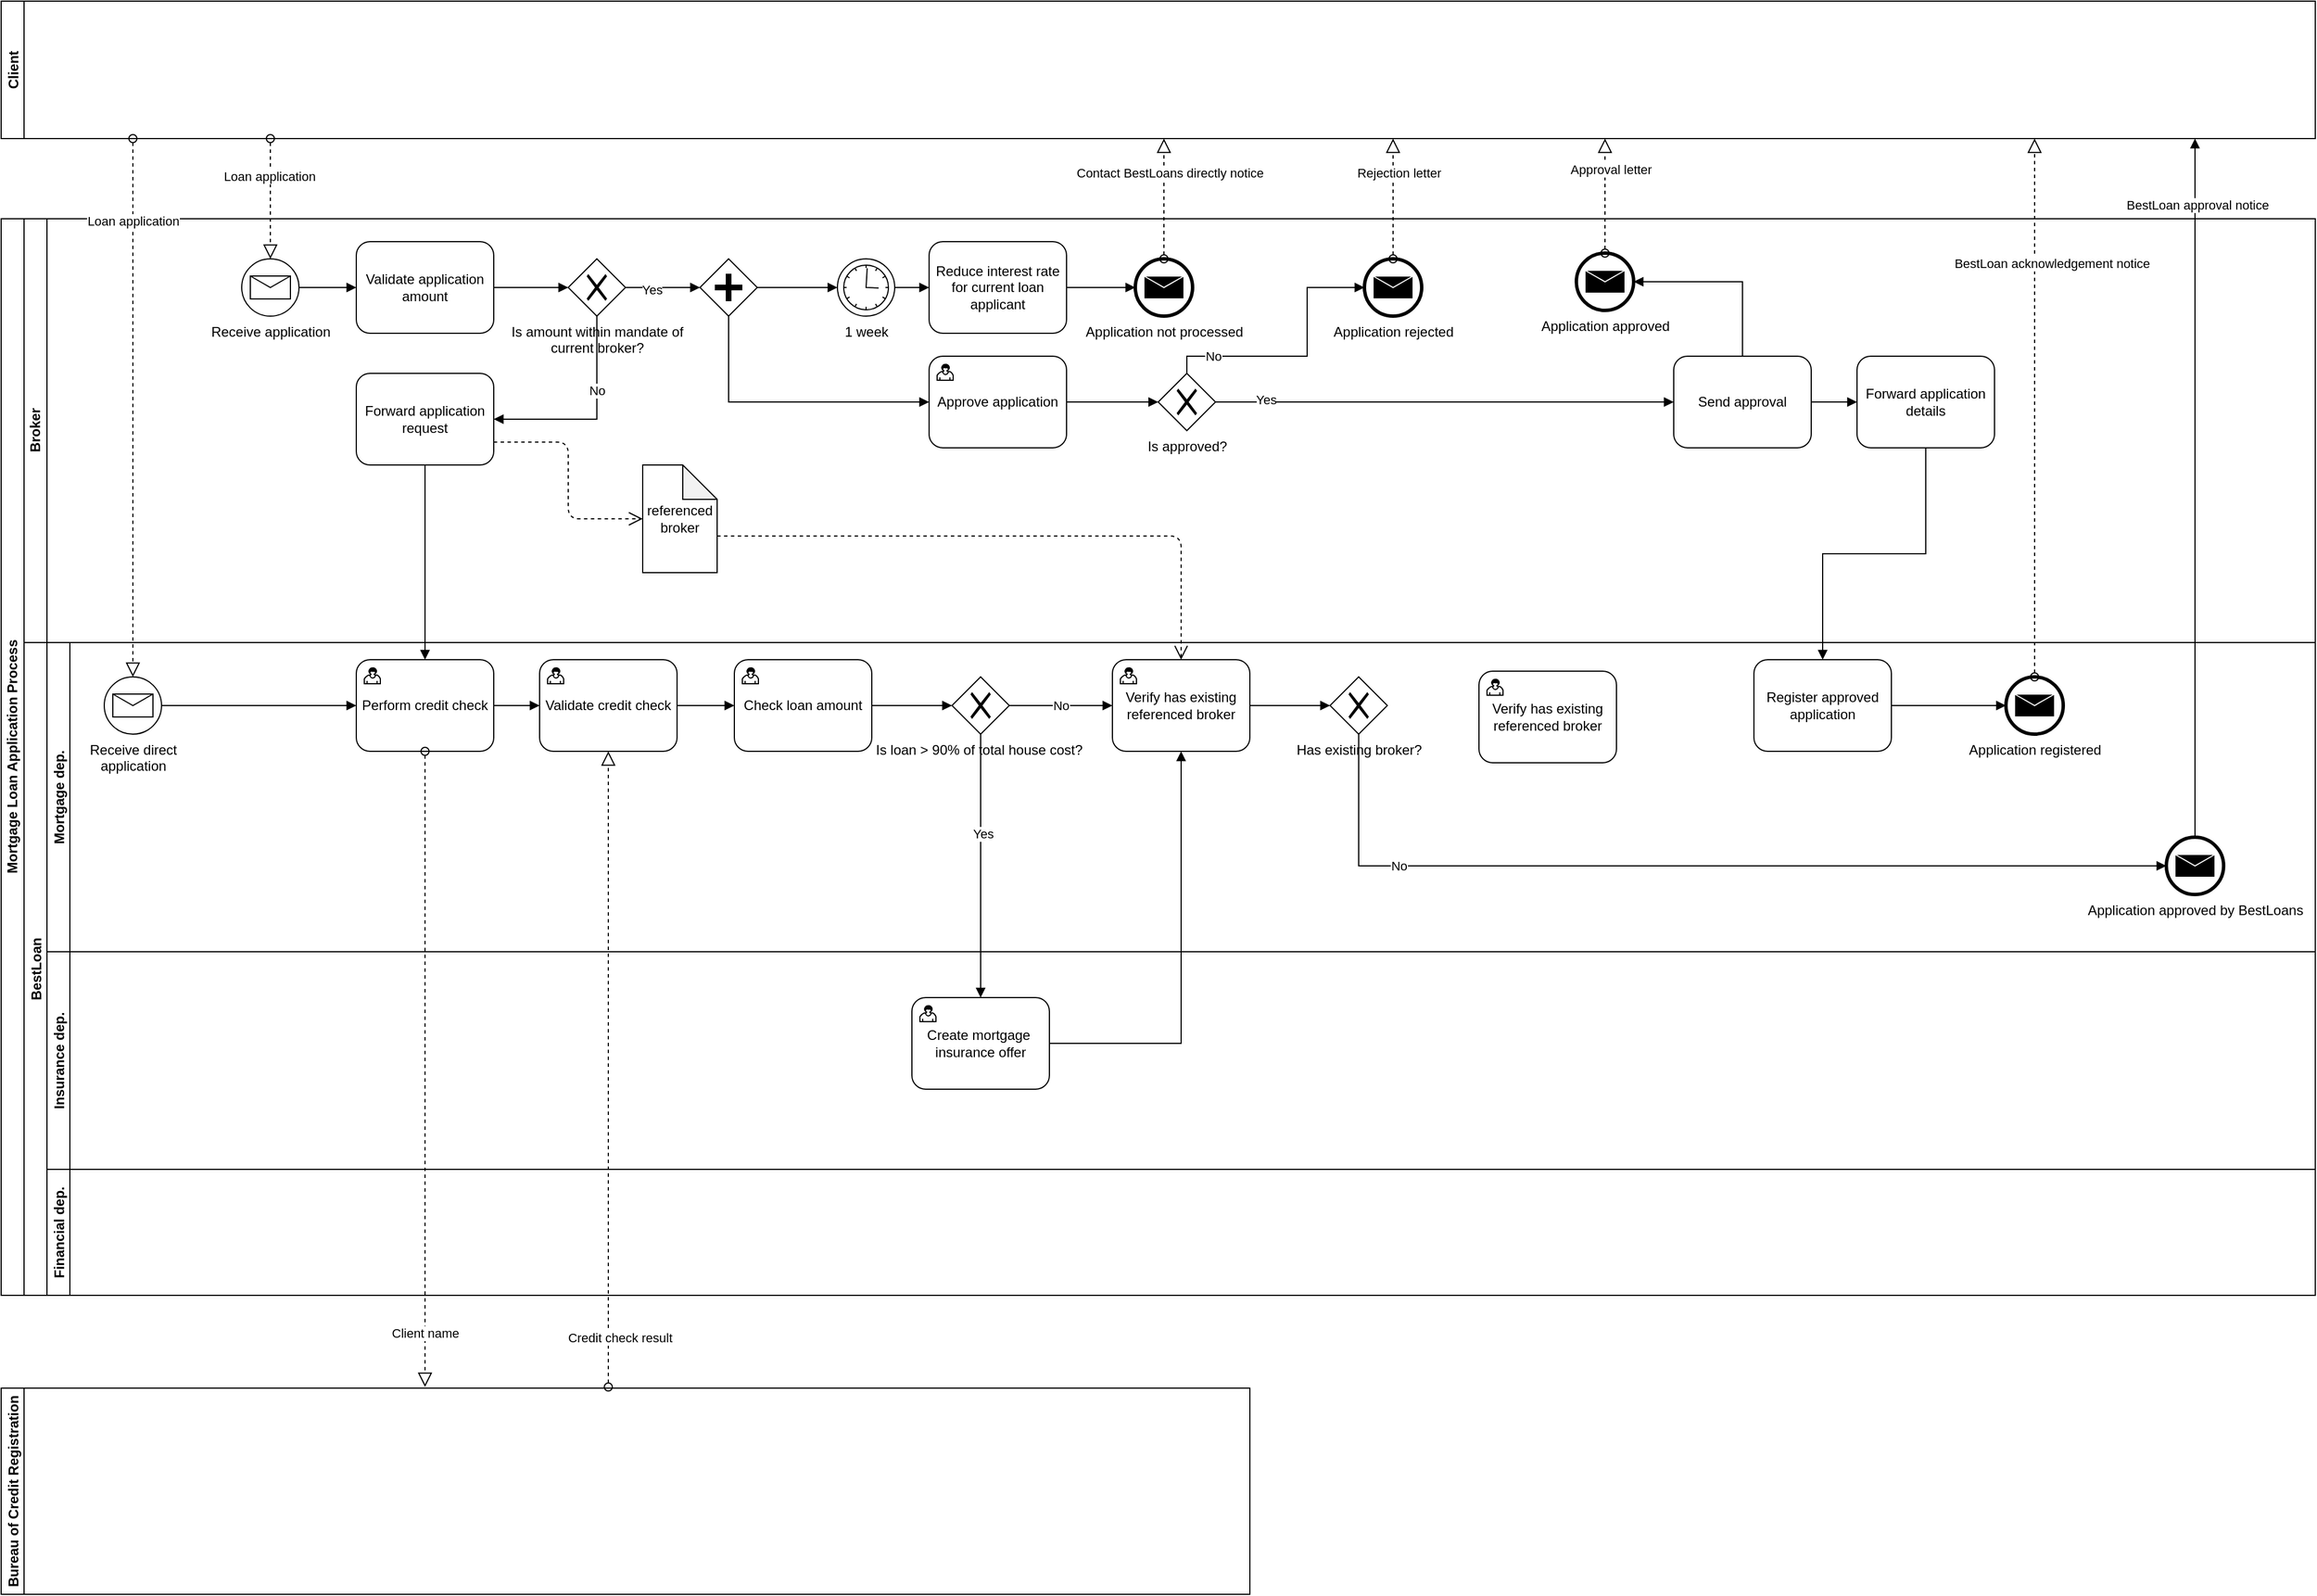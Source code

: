 <mxfile version="13.7.3" type="github">
  <diagram name="Page-1" id="2a216829-ef6e-dabb-86c1-c78162f3ba2b">
    <mxGraphModel dx="1527" dy="916" grid="1" gridSize="10" guides="1" tooltips="1" connect="1" arrows="1" fold="1" page="1" pageScale="1" pageWidth="1169" pageHeight="827" background="#ffffff" math="0" shadow="0">
      <root>
        <mxCell id="0" />
        <mxCell id="1" parent="0" />
        <mxCell id="wCzeHHn4DnTlApi-bYVN-5" value="Bureau of Credit Registration" style="swimlane;startSize=20;horizontal=0;" vertex="1" parent="1">
          <mxGeometry x="220" y="1241" width="1090" height="180" as="geometry" />
        </mxCell>
        <mxCell id="wCzeHHn4DnTlApi-bYVN-6" value="Client" style="swimlane;startSize=20;horizontal=0;" vertex="1" parent="1">
          <mxGeometry x="220" y="30" width="2020" height="120" as="geometry" />
        </mxCell>
        <mxCell id="wCzeHHn4DnTlApi-bYVN-1" value="Mortgage Loan Application Process" style="swimlane;html=1;childLayout=stackLayout;resizeParent=1;resizeParentMax=0;horizontal=0;startSize=20;horizontalStack=0;" vertex="1" parent="1">
          <mxGeometry x="220" y="220" width="2020" height="940" as="geometry" />
        </mxCell>
        <mxCell id="wCzeHHn4DnTlApi-bYVN-3" value="Broker" style="swimlane;html=1;startSize=20;horizontal=0;" vertex="1" parent="wCzeHHn4DnTlApi-bYVN-1">
          <mxGeometry x="20" width="2000" height="370" as="geometry" />
        </mxCell>
        <mxCell id="wCzeHHn4DnTlApi-bYVN-21" style="edgeStyle=orthogonalEdgeStyle;rounded=0;orthogonalLoop=1;jettySize=auto;html=1;entryX=0;entryY=0.5;entryDx=0;entryDy=0;endArrow=block;endFill=1;" edge="1" parent="wCzeHHn4DnTlApi-bYVN-3" source="wCzeHHn4DnTlApi-bYVN-14" target="wCzeHHn4DnTlApi-bYVN-17">
          <mxGeometry relative="1" as="geometry" />
        </mxCell>
        <mxCell id="wCzeHHn4DnTlApi-bYVN-32" style="edgeStyle=orthogonalEdgeStyle;rounded=0;orthogonalLoop=1;jettySize=auto;html=1;entryX=0;entryY=0.5;entryDx=0;entryDy=0;endArrow=block;endFill=1;exitX=0.5;exitY=1;exitDx=0;exitDy=0;" edge="1" parent="wCzeHHn4DnTlApi-bYVN-3" source="wCzeHHn4DnTlApi-bYVN-31" target="wCzeHHn4DnTlApi-bYVN-25">
          <mxGeometry relative="1" as="geometry" />
        </mxCell>
        <mxCell id="wCzeHHn4DnTlApi-bYVN-42" style="edgeStyle=orthogonalEdgeStyle;rounded=0;orthogonalLoop=1;jettySize=auto;html=1;entryX=0;entryY=0.5;entryDx=0;entryDy=0;endArrow=block;endFill=1;" edge="1" parent="wCzeHHn4DnTlApi-bYVN-3" source="wCzeHHn4DnTlApi-bYVN-25" target="wCzeHHn4DnTlApi-bYVN-41">
          <mxGeometry relative="1" as="geometry" />
        </mxCell>
        <mxCell id="wCzeHHn4DnTlApi-bYVN-47" value="Application approved" style="shape=mxgraph.bpmn.shape;html=1;verticalLabelPosition=bottom;labelBackgroundColor=#ffffff;verticalAlign=top;align=center;perimeter=ellipsePerimeter;outlineConnect=0;outline=end;symbol=message;" vertex="1" parent="wCzeHHn4DnTlApi-bYVN-3">
          <mxGeometry x="1355" y="30" width="50" height="50" as="geometry" />
        </mxCell>
        <mxCell id="wCzeHHn4DnTlApi-bYVN-44" value="Application rejected" style="shape=mxgraph.bpmn.shape;html=1;verticalLabelPosition=bottom;labelBackgroundColor=#ffffff;verticalAlign=top;align=center;perimeter=ellipsePerimeter;outlineConnect=0;outline=end;symbol=message;" vertex="1" parent="wCzeHHn4DnTlApi-bYVN-3">
          <mxGeometry x="1170" y="35" width="50" height="50" as="geometry" />
        </mxCell>
        <mxCell id="wCzeHHn4DnTlApi-bYVN-35" value="Application not processed" style="shape=mxgraph.bpmn.shape;html=1;verticalLabelPosition=bottom;labelBackgroundColor=#ffffff;verticalAlign=top;align=center;perimeter=ellipsePerimeter;outlineConnect=0;outline=end;symbol=message;" vertex="1" parent="wCzeHHn4DnTlApi-bYVN-3">
          <mxGeometry x="970" y="35" width="50" height="50" as="geometry" />
        </mxCell>
        <mxCell id="wCzeHHn4DnTlApi-bYVN-43" style="edgeStyle=orthogonalEdgeStyle;rounded=0;orthogonalLoop=1;jettySize=auto;html=1;entryX=0;entryY=0.5;entryDx=0;entryDy=0;endArrow=block;endFill=1;" edge="1" parent="wCzeHHn4DnTlApi-bYVN-3" source="wCzeHHn4DnTlApi-bYVN-31" target="wCzeHHn4DnTlApi-bYVN-28">
          <mxGeometry relative="1" as="geometry" />
        </mxCell>
        <mxCell id="wCzeHHn4DnTlApi-bYVN-17" value="Validate application&lt;br&gt;amount" style="html=1;whiteSpace=wrap;rounded=1;dropTarget=0;" vertex="1" parent="wCzeHHn4DnTlApi-bYVN-3">
          <mxGeometry x="290" y="20" width="120" height="80" as="geometry" />
        </mxCell>
        <mxCell id="wCzeHHn4DnTlApi-bYVN-14" value="Receive application" style="shape=mxgraph.bpmn.shape;html=1;verticalLabelPosition=bottom;labelBackgroundColor=#ffffff;verticalAlign=top;align=center;perimeter=ellipsePerimeter;outlineConnect=0;outline=standard;symbol=message;" vertex="1" parent="wCzeHHn4DnTlApi-bYVN-3">
          <mxGeometry x="190" y="35" width="50" height="50" as="geometry" />
        </mxCell>
        <mxCell id="wCzeHHn4DnTlApi-bYVN-23" style="edgeStyle=orthogonalEdgeStyle;rounded=0;orthogonalLoop=1;jettySize=auto;html=1;entryX=0;entryY=0.5;entryDx=0;entryDy=0;endArrow=block;endFill=1;" edge="1" parent="wCzeHHn4DnTlApi-bYVN-3" source="wCzeHHn4DnTlApi-bYVN-17" target="wCzeHHn4DnTlApi-bYVN-22">
          <mxGeometry relative="1" as="geometry" />
        </mxCell>
        <mxCell id="wCzeHHn4DnTlApi-bYVN-24" style="edgeStyle=orthogonalEdgeStyle;rounded=0;orthogonalLoop=1;jettySize=auto;html=1;endArrow=block;endFill=1;entryX=0;entryY=0.5;entryDx=0;entryDy=0;" edge="1" parent="wCzeHHn4DnTlApi-bYVN-3" source="wCzeHHn4DnTlApi-bYVN-22" target="wCzeHHn4DnTlApi-bYVN-31">
          <mxGeometry relative="1" as="geometry">
            <mxPoint x="740" y="60" as="targetPoint" />
          </mxGeometry>
        </mxCell>
        <mxCell id="wCzeHHn4DnTlApi-bYVN-30" value="Yes" style="edgeLabel;html=1;align=center;verticalAlign=middle;resizable=0;points=[];" vertex="1" connectable="0" parent="wCzeHHn4DnTlApi-bYVN-24">
          <mxGeometry x="-0.3" y="-2" relative="1" as="geometry">
            <mxPoint as="offset" />
          </mxGeometry>
        </mxCell>
        <mxCell id="wCzeHHn4DnTlApi-bYVN-22" value="Is amount within mandate of&lt;br&gt;current broker?" style="shape=mxgraph.bpmn.shape;html=1;verticalLabelPosition=bottom;labelBackgroundColor=#ffffff;verticalAlign=top;align=center;perimeter=rhombusPerimeter;background=gateway;outlineConnect=0;outline=none;symbol=exclusiveGw;" vertex="1" parent="wCzeHHn4DnTlApi-bYVN-3">
          <mxGeometry x="475" y="35" width="50" height="50" as="geometry" />
        </mxCell>
        <mxCell id="wCzeHHn4DnTlApi-bYVN-34" style="edgeStyle=orthogonalEdgeStyle;rounded=0;orthogonalLoop=1;jettySize=auto;html=1;entryX=0;entryY=0.5;entryDx=0;entryDy=0;endArrow=block;endFill=1;" edge="1" parent="wCzeHHn4DnTlApi-bYVN-3" source="wCzeHHn4DnTlApi-bYVN-28" target="wCzeHHn4DnTlApi-bYVN-33">
          <mxGeometry relative="1" as="geometry" />
        </mxCell>
        <mxCell id="wCzeHHn4DnTlApi-bYVN-36" style="edgeStyle=orthogonalEdgeStyle;rounded=0;orthogonalLoop=1;jettySize=auto;html=1;entryX=0;entryY=0.5;entryDx=0;entryDy=0;endArrow=block;endFill=1;" edge="1" parent="wCzeHHn4DnTlApi-bYVN-3" source="wCzeHHn4DnTlApi-bYVN-33" target="wCzeHHn4DnTlApi-bYVN-35">
          <mxGeometry relative="1" as="geometry" />
        </mxCell>
        <mxCell id="wCzeHHn4DnTlApi-bYVN-50" style="edgeStyle=orthogonalEdgeStyle;rounded=0;orthogonalLoop=1;jettySize=auto;html=1;entryX=0;entryY=0.5;entryDx=0;entryDy=0;endArrow=block;endFill=1;exitX=0.5;exitY=0;exitDx=0;exitDy=0;" edge="1" parent="wCzeHHn4DnTlApi-bYVN-3" source="wCzeHHn4DnTlApi-bYVN-41" target="wCzeHHn4DnTlApi-bYVN-44">
          <mxGeometry relative="1" as="geometry">
            <mxPoint x="1015" y="130" as="sourcePoint" />
            <Array as="points">
              <mxPoint x="1015" y="120" />
              <mxPoint x="1120" y="120" />
              <mxPoint x="1120" y="60" />
            </Array>
          </mxGeometry>
        </mxCell>
        <mxCell id="wCzeHHn4DnTlApi-bYVN-51" value="No" style="edgeLabel;html=1;align=center;verticalAlign=middle;resizable=0;points=[];" vertex="1" connectable="0" parent="wCzeHHn4DnTlApi-bYVN-50">
          <mxGeometry x="-0.671" relative="1" as="geometry">
            <mxPoint as="offset" />
          </mxGeometry>
        </mxCell>
        <mxCell id="wCzeHHn4DnTlApi-bYVN-33" value="Reduce interest rate&lt;br&gt;for current loan applicant" style="html=1;whiteSpace=wrap;rounded=1;dropTarget=0;" vertex="1" parent="wCzeHHn4DnTlApi-bYVN-3">
          <mxGeometry x="790" y="20" width="120" height="80" as="geometry" />
        </mxCell>
        <mxCell id="wCzeHHn4DnTlApi-bYVN-59" style="edgeStyle=orthogonalEdgeStyle;rounded=0;orthogonalLoop=1;jettySize=auto;html=1;entryX=1;entryY=0.5;entryDx=0;entryDy=0;endArrow=block;endFill=1;" edge="1" parent="wCzeHHn4DnTlApi-bYVN-3" source="wCzeHHn4DnTlApi-bYVN-57" target="wCzeHHn4DnTlApi-bYVN-47">
          <mxGeometry relative="1" as="geometry">
            <Array as="points">
              <mxPoint x="1500" y="55" />
            </Array>
          </mxGeometry>
        </mxCell>
        <mxCell id="wCzeHHn4DnTlApi-bYVN-52" style="edgeStyle=orthogonalEdgeStyle;rounded=0;orthogonalLoop=1;jettySize=auto;html=1;endArrow=block;endFill=1;entryX=0;entryY=0.5;entryDx=0;entryDy=0;" edge="1" parent="wCzeHHn4DnTlApi-bYVN-3" source="wCzeHHn4DnTlApi-bYVN-41" target="wCzeHHn4DnTlApi-bYVN-57">
          <mxGeometry relative="1" as="geometry">
            <mxPoint x="1310" y="160" as="targetPoint" />
          </mxGeometry>
        </mxCell>
        <mxCell id="wCzeHHn4DnTlApi-bYVN-58" value="Yes" style="edgeLabel;html=1;align=center;verticalAlign=middle;resizable=0;points=[];" vertex="1" connectable="0" parent="wCzeHHn4DnTlApi-bYVN-52">
          <mxGeometry x="-0.779" y="2" relative="1" as="geometry">
            <mxPoint as="offset" />
          </mxGeometry>
        </mxCell>
        <mxCell id="wCzeHHn4DnTlApi-bYVN-60" style="edgeStyle=orthogonalEdgeStyle;rounded=0;orthogonalLoop=1;jettySize=auto;html=1;endArrow=block;endFill=1;entryX=0;entryY=0.5;entryDx=0;entryDy=0;" edge="1" parent="wCzeHHn4DnTlApi-bYVN-3" source="wCzeHHn4DnTlApi-bYVN-57" target="wCzeHHn4DnTlApi-bYVN-61">
          <mxGeometry relative="1" as="geometry">
            <mxPoint x="1490" y="160" as="targetPoint" />
          </mxGeometry>
        </mxCell>
        <mxCell id="wCzeHHn4DnTlApi-bYVN-28" value="1 week" style="shape=mxgraph.bpmn.shape;html=1;verticalLabelPosition=bottom;labelBackgroundColor=#ffffff;verticalAlign=top;align=center;perimeter=ellipsePerimeter;outlineConnect=0;outline=standard;symbol=timer;" vertex="1" parent="wCzeHHn4DnTlApi-bYVN-3">
          <mxGeometry x="710" y="35" width="50" height="50" as="geometry" />
        </mxCell>
        <mxCell id="wCzeHHn4DnTlApi-bYVN-31" value="" style="shape=mxgraph.bpmn.shape;html=1;verticalLabelPosition=bottom;labelBackgroundColor=#ffffff;verticalAlign=top;align=center;perimeter=rhombusPerimeter;background=gateway;outlineConnect=0;outline=none;symbol=parallelGw;" vertex="1" parent="wCzeHHn4DnTlApi-bYVN-3">
          <mxGeometry x="590" y="35" width="50" height="50" as="geometry" />
        </mxCell>
        <mxCell id="wCzeHHn4DnTlApi-bYVN-41" value="Is approved?" style="shape=mxgraph.bpmn.shape;html=1;verticalLabelPosition=bottom;labelBackgroundColor=#ffffff;verticalAlign=top;align=center;perimeter=rhombusPerimeter;background=gateway;outlineConnect=0;outline=none;symbol=exclusiveGw;" vertex="1" parent="wCzeHHn4DnTlApi-bYVN-3">
          <mxGeometry x="990" y="135" width="50" height="50" as="geometry" />
        </mxCell>
        <mxCell id="wCzeHHn4DnTlApi-bYVN-74" style="edgeStyle=orthogonalEdgeStyle;rounded=0;orthogonalLoop=1;jettySize=auto;html=1;endArrow=block;endFill=1;entryX=1;entryY=0.5;entryDx=0;entryDy=0;" edge="1" parent="wCzeHHn4DnTlApi-bYVN-3" source="wCzeHHn4DnTlApi-bYVN-22" target="wCzeHHn4DnTlApi-bYVN-77">
          <mxGeometry relative="1" as="geometry">
            <mxPoint x="400" y="160" as="targetPoint" />
            <Array as="points">
              <mxPoint x="500" y="175" />
            </Array>
          </mxGeometry>
        </mxCell>
        <mxCell id="wCzeHHn4DnTlApi-bYVN-75" value="No" style="edgeLabel;html=1;align=center;verticalAlign=middle;resizable=0;points=[];" vertex="1" connectable="0" parent="wCzeHHn4DnTlApi-bYVN-74">
          <mxGeometry x="-0.675" y="3" relative="1" as="geometry">
            <mxPoint x="-3" y="35.83" as="offset" />
          </mxGeometry>
        </mxCell>
        <mxCell id="wCzeHHn4DnTlApi-bYVN-25" value="Approve application" style="html=1;whiteSpace=wrap;rounded=1;dropTarget=0;" vertex="1" parent="wCzeHHn4DnTlApi-bYVN-3">
          <mxGeometry x="790" y="120" width="120" height="80" as="geometry" />
        </mxCell>
        <mxCell id="wCzeHHn4DnTlApi-bYVN-26" value="" style="html=1;shape=mxgraph.bpmn.user_task;outlineConnect=0;" vertex="1" parent="wCzeHHn4DnTlApi-bYVN-25">
          <mxGeometry width="14" height="14" relative="1" as="geometry">
            <mxPoint x="7" y="7" as="offset" />
          </mxGeometry>
        </mxCell>
        <mxCell id="wCzeHHn4DnTlApi-bYVN-61" value="Forward application details" style="html=1;whiteSpace=wrap;rounded=1;dropTarget=0;" vertex="1" parent="wCzeHHn4DnTlApi-bYVN-3">
          <mxGeometry x="1600" y="120" width="120" height="80" as="geometry" />
        </mxCell>
        <mxCell id="wCzeHHn4DnTlApi-bYVN-77" value="Forward application&lt;br&gt;request" style="html=1;whiteSpace=wrap;rounded=1;dropTarget=0;" vertex="1" parent="wCzeHHn4DnTlApi-bYVN-3">
          <mxGeometry x="290" y="135" width="120" height="80" as="geometry" />
        </mxCell>
        <mxCell id="wCzeHHn4DnTlApi-bYVN-57" value="Send approval" style="html=1;whiteSpace=wrap;rounded=1;dropTarget=0;" vertex="1" parent="wCzeHHn4DnTlApi-bYVN-3">
          <mxGeometry x="1440" y="120" width="120" height="80" as="geometry" />
        </mxCell>
        <mxCell id="wCzeHHn4DnTlApi-bYVN-107" value="" style="startArrow=none;startFill=0;startSize=7;endArrow=open;endFill=0;endSize=10;dashed=1;html=1;exitX=1;exitY=0.75;exitDx=0;exitDy=0;edgeStyle=orthogonalEdgeStyle;entryX=0;entryY=0.5;entryDx=0;entryDy=0;entryPerimeter=0;" edge="1" parent="wCzeHHn4DnTlApi-bYVN-3" source="wCzeHHn4DnTlApi-bYVN-77" target="wCzeHHn4DnTlApi-bYVN-106">
          <mxGeometry width="100" relative="1" as="geometry">
            <mxPoint x="420" y="190" as="sourcePoint" />
            <mxPoint x="530" y="194" as="targetPoint" />
          </mxGeometry>
        </mxCell>
        <mxCell id="wCzeHHn4DnTlApi-bYVN-106" value="referenced&lt;br&gt;broker" style="shape=note;whiteSpace=wrap;html=1;backgroundOutline=1;darkOpacity=0.05;" vertex="1" parent="wCzeHHn4DnTlApi-bYVN-3">
          <mxGeometry x="540" y="215" width="65" height="94" as="geometry" />
        </mxCell>
        <mxCell id="wCzeHHn4DnTlApi-bYVN-9" value="BestLoan" style="swimlane;startSize=20;horizontal=0;" vertex="1" parent="wCzeHHn4DnTlApi-bYVN-1">
          <mxGeometry x="20" y="370" width="2000" height="570" as="geometry" />
        </mxCell>
        <mxCell id="wCzeHHn4DnTlApi-bYVN-10" value="Mortgage dep." style="swimlane;startSize=20;horizontal=0;" vertex="1" parent="wCzeHHn4DnTlApi-bYVN-9">
          <mxGeometry x="20" width="1980" height="270" as="geometry" />
        </mxCell>
        <mxCell id="wCzeHHn4DnTlApi-bYVN-76" style="edgeStyle=orthogonalEdgeStyle;rounded=0;orthogonalLoop=1;jettySize=auto;html=1;endArrow=block;endFill=1;" edge="1" parent="wCzeHHn4DnTlApi-bYVN-10" source="wCzeHHn4DnTlApi-bYVN-69" target="wCzeHHn4DnTlApi-bYVN-72">
          <mxGeometry relative="1" as="geometry" />
        </mxCell>
        <mxCell id="wCzeHHn4DnTlApi-bYVN-119" value="Verify has existing referenced broker" style="html=1;whiteSpace=wrap;rounded=1;dropTarget=0;" vertex="1" parent="wCzeHHn4DnTlApi-bYVN-10">
          <mxGeometry x="1250" y="25" width="120" height="80" as="geometry" />
        </mxCell>
        <mxCell id="wCzeHHn4DnTlApi-bYVN-120" value="" style="html=1;shape=mxgraph.bpmn.user_task;outlineConnect=0;" vertex="1" parent="wCzeHHn4DnTlApi-bYVN-119">
          <mxGeometry width="14" height="14" relative="1" as="geometry">
            <mxPoint x="7" y="7" as="offset" />
          </mxGeometry>
        </mxCell>
        <mxCell id="wCzeHHn4DnTlApi-bYVN-62" value="Register approved application" style="html=1;whiteSpace=wrap;rounded=1;dropTarget=0;" vertex="1" parent="wCzeHHn4DnTlApi-bYVN-10">
          <mxGeometry x="1490" y="15" width="120" height="80" as="geometry" />
        </mxCell>
        <mxCell id="wCzeHHn4DnTlApi-bYVN-117" style="edgeStyle=orthogonalEdgeStyle;rounded=0;orthogonalLoop=1;jettySize=auto;html=1;entryX=0;entryY=0.5;entryDx=0;entryDy=0;startArrow=none;startFill=0;endArrow=block;endFill=1;" edge="1" parent="wCzeHHn4DnTlApi-bYVN-10" source="wCzeHHn4DnTlApi-bYVN-81" target="wCzeHHn4DnTlApi-bYVN-95">
          <mxGeometry relative="1" as="geometry" />
        </mxCell>
        <mxCell id="wCzeHHn4DnTlApi-bYVN-81" value="Validate credit check" style="html=1;whiteSpace=wrap;rounded=1;dropTarget=0;" vertex="1" parent="wCzeHHn4DnTlApi-bYVN-10">
          <mxGeometry x="430" y="15" width="120" height="80" as="geometry" />
        </mxCell>
        <mxCell id="wCzeHHn4DnTlApi-bYVN-82" value="" style="html=1;shape=mxgraph.bpmn.user_task;outlineConnect=0;" vertex="1" parent="wCzeHHn4DnTlApi-bYVN-81">
          <mxGeometry width="14" height="14" relative="1" as="geometry">
            <mxPoint x="7" y="7" as="offset" />
          </mxGeometry>
        </mxCell>
        <mxCell id="wCzeHHn4DnTlApi-bYVN-69" value="Receive direct &lt;br&gt;application" style="shape=mxgraph.bpmn.shape;html=1;verticalLabelPosition=bottom;labelBackgroundColor=#ffffff;verticalAlign=top;align=center;perimeter=ellipsePerimeter;outlineConnect=0;outline=standard;symbol=message;" vertex="1" parent="wCzeHHn4DnTlApi-bYVN-10">
          <mxGeometry x="50" y="30" width="50" height="50" as="geometry" />
        </mxCell>
        <mxCell id="wCzeHHn4DnTlApi-bYVN-65" style="edgeStyle=orthogonalEdgeStyle;rounded=0;orthogonalLoop=1;jettySize=auto;html=1;entryX=0;entryY=0.5;entryDx=0;entryDy=0;endArrow=block;endFill=1;" edge="1" parent="wCzeHHn4DnTlApi-bYVN-10" source="wCzeHHn4DnTlApi-bYVN-62" target="wCzeHHn4DnTlApi-bYVN-63">
          <mxGeometry relative="1" as="geometry" />
        </mxCell>
        <mxCell id="wCzeHHn4DnTlApi-bYVN-85" style="edgeStyle=orthogonalEdgeStyle;rounded=0;orthogonalLoop=1;jettySize=auto;html=1;entryX=0;entryY=0.5;entryDx=0;entryDy=0;endArrow=block;endFill=1;" edge="1" parent="wCzeHHn4DnTlApi-bYVN-10" source="wCzeHHn4DnTlApi-bYVN-72" target="wCzeHHn4DnTlApi-bYVN-81">
          <mxGeometry relative="1" as="geometry" />
        </mxCell>
        <mxCell id="wCzeHHn4DnTlApi-bYVN-72" value="Perform credit check" style="html=1;whiteSpace=wrap;rounded=1;dropTarget=0;" vertex="1" parent="wCzeHHn4DnTlApi-bYVN-10">
          <mxGeometry x="270" y="15" width="120" height="80" as="geometry" />
        </mxCell>
        <mxCell id="wCzeHHn4DnTlApi-bYVN-73" value="" style="html=1;shape=mxgraph.bpmn.user_task;outlineConnect=0;" vertex="1" parent="wCzeHHn4DnTlApi-bYVN-72">
          <mxGeometry width="14" height="14" relative="1" as="geometry">
            <mxPoint x="7" y="7" as="offset" />
          </mxGeometry>
        </mxCell>
        <mxCell id="wCzeHHn4DnTlApi-bYVN-110" value="No" style="edgeStyle=orthogonalEdgeStyle;rounded=0;orthogonalLoop=1;jettySize=auto;html=1;entryX=0;entryY=0.5;entryDx=0;entryDy=0;startArrow=none;startFill=0;endArrow=block;endFill=1;" edge="1" parent="wCzeHHn4DnTlApi-bYVN-10" source="wCzeHHn4DnTlApi-bYVN-97" target="wCzeHHn4DnTlApi-bYVN-104">
          <mxGeometry relative="1" as="geometry" />
        </mxCell>
        <mxCell id="wCzeHHn4DnTlApi-bYVN-97" value="Is loan &amp;gt; 90% of total house cost?&amp;nbsp;" style="shape=mxgraph.bpmn.shape;html=1;verticalLabelPosition=bottom;labelBackgroundColor=#ffffff;verticalAlign=top;align=center;perimeter=rhombusPerimeter;background=gateway;outlineConnect=0;outline=none;symbol=exclusiveGw;" vertex="1" parent="wCzeHHn4DnTlApi-bYVN-10">
          <mxGeometry x="790" y="30" width="50" height="50" as="geometry" />
        </mxCell>
        <mxCell id="wCzeHHn4DnTlApi-bYVN-98" style="edgeStyle=orthogonalEdgeStyle;rounded=0;orthogonalLoop=1;jettySize=auto;html=1;entryX=0;entryY=0.5;entryDx=0;entryDy=0;endArrow=block;endFill=1;" edge="1" parent="wCzeHHn4DnTlApi-bYVN-10" source="wCzeHHn4DnTlApi-bYVN-95" target="wCzeHHn4DnTlApi-bYVN-97">
          <mxGeometry relative="1" as="geometry" />
        </mxCell>
        <mxCell id="wCzeHHn4DnTlApi-bYVN-95" value="Check loan amount" style="html=1;whiteSpace=wrap;rounded=1;dropTarget=0;" vertex="1" parent="wCzeHHn4DnTlApi-bYVN-10">
          <mxGeometry x="600" y="15" width="120" height="80" as="geometry" />
        </mxCell>
        <mxCell id="wCzeHHn4DnTlApi-bYVN-96" value="" style="html=1;shape=mxgraph.bpmn.user_task;outlineConnect=0;" vertex="1" parent="wCzeHHn4DnTlApi-bYVN-95">
          <mxGeometry width="14" height="14" relative="1" as="geometry">
            <mxPoint x="7" y="7" as="offset" />
          </mxGeometry>
        </mxCell>
        <mxCell id="wCzeHHn4DnTlApi-bYVN-112" style="edgeStyle=orthogonalEdgeStyle;rounded=0;orthogonalLoop=1;jettySize=auto;html=1;entryX=0;entryY=0.5;entryDx=0;entryDy=0;startArrow=none;startFill=0;endArrow=block;endFill=1;" edge="1" parent="wCzeHHn4DnTlApi-bYVN-10" source="wCzeHHn4DnTlApi-bYVN-104" target="wCzeHHn4DnTlApi-bYVN-111">
          <mxGeometry relative="1" as="geometry" />
        </mxCell>
        <mxCell id="wCzeHHn4DnTlApi-bYVN-104" value="Verify has existing referenced broker" style="html=1;whiteSpace=wrap;rounded=1;dropTarget=0;" vertex="1" parent="wCzeHHn4DnTlApi-bYVN-10">
          <mxGeometry x="930" y="15" width="120" height="80" as="geometry" />
        </mxCell>
        <mxCell id="wCzeHHn4DnTlApi-bYVN-105" value="" style="html=1;shape=mxgraph.bpmn.user_task;outlineConnect=0;" vertex="1" parent="wCzeHHn4DnTlApi-bYVN-104">
          <mxGeometry width="14" height="14" relative="1" as="geometry">
            <mxPoint x="7" y="7" as="offset" />
          </mxGeometry>
        </mxCell>
        <mxCell id="wCzeHHn4DnTlApi-bYVN-111" value="Has existing broker?" style="shape=mxgraph.bpmn.shape;html=1;verticalLabelPosition=bottom;labelBackgroundColor=#ffffff;verticalAlign=top;align=center;perimeter=rhombusPerimeter;background=gateway;outlineConnect=0;outline=none;symbol=exclusiveGw;" vertex="1" parent="wCzeHHn4DnTlApi-bYVN-10">
          <mxGeometry x="1120" y="30" width="50" height="50" as="geometry" />
        </mxCell>
        <mxCell id="wCzeHHn4DnTlApi-bYVN-113" style="edgeStyle=orthogonalEdgeStyle;rounded=0;orthogonalLoop=1;jettySize=auto;html=1;startArrow=none;startFill=0;endArrow=block;endFill=1;entryX=0;entryY=0.5;entryDx=0;entryDy=0;" edge="1" parent="wCzeHHn4DnTlApi-bYVN-10" source="wCzeHHn4DnTlApi-bYVN-111" target="wCzeHHn4DnTlApi-bYVN-114">
          <mxGeometry relative="1" as="geometry">
            <mxPoint x="1630" y="55" as="targetPoint" />
            <Array as="points">
              <mxPoint x="1145" y="195" />
            </Array>
          </mxGeometry>
        </mxCell>
        <mxCell id="wCzeHHn4DnTlApi-bYVN-118" value="No" style="edgeLabel;html=1;align=center;verticalAlign=middle;resizable=0;points=[];" vertex="1" connectable="0" parent="wCzeHHn4DnTlApi-bYVN-113">
          <mxGeometry x="-0.719" y="35" relative="1" as="geometry">
            <mxPoint x="35" y="35" as="offset" />
          </mxGeometry>
        </mxCell>
        <mxCell id="wCzeHHn4DnTlApi-bYVN-63" value="Application registered" style="shape=mxgraph.bpmn.shape;html=1;verticalLabelPosition=bottom;labelBackgroundColor=#ffffff;verticalAlign=top;align=center;perimeter=ellipsePerimeter;outlineConnect=0;outline=end;symbol=message;" vertex="1" parent="wCzeHHn4DnTlApi-bYVN-10">
          <mxGeometry x="1710" y="30" width="50" height="50" as="geometry" />
        </mxCell>
        <mxCell id="wCzeHHn4DnTlApi-bYVN-114" value="Application approved by BestLoans" style="shape=mxgraph.bpmn.shape;html=1;verticalLabelPosition=bottom;labelBackgroundColor=#ffffff;verticalAlign=top;align=center;perimeter=ellipsePerimeter;outlineConnect=0;outline=end;symbol=message;" vertex="1" parent="wCzeHHn4DnTlApi-bYVN-10">
          <mxGeometry x="1850" y="170" width="50" height="50" as="geometry" />
        </mxCell>
        <mxCell id="wCzeHHn4DnTlApi-bYVN-11" value="Insurance dep." style="swimlane;startSize=20;horizontal=0;" vertex="1" parent="wCzeHHn4DnTlApi-bYVN-9">
          <mxGeometry x="20" y="270" width="1980" height="190" as="geometry" />
        </mxCell>
        <mxCell id="wCzeHHn4DnTlApi-bYVN-101" value="Create mortgage&amp;nbsp;&lt;br&gt;insurance offer" style="html=1;whiteSpace=wrap;rounded=1;dropTarget=0;" vertex="1" parent="wCzeHHn4DnTlApi-bYVN-9">
          <mxGeometry x="775" y="310" width="120" height="80" as="geometry" />
        </mxCell>
        <mxCell id="wCzeHHn4DnTlApi-bYVN-102" value="" style="html=1;shape=mxgraph.bpmn.user_task;outlineConnect=0;" vertex="1" parent="wCzeHHn4DnTlApi-bYVN-101">
          <mxGeometry width="14" height="14" relative="1" as="geometry">
            <mxPoint x="7" y="7" as="offset" />
          </mxGeometry>
        </mxCell>
        <mxCell id="wCzeHHn4DnTlApi-bYVN-12" value="Financial dep." style="swimlane;startSize=20;horizontal=0;" vertex="1" parent="wCzeHHn4DnTlApi-bYVN-9">
          <mxGeometry x="20" y="460" width="1980" height="110" as="geometry" />
        </mxCell>
        <mxCell id="wCzeHHn4DnTlApi-bYVN-99" style="edgeStyle=orthogonalEdgeStyle;rounded=0;orthogonalLoop=1;jettySize=auto;html=1;endArrow=block;endFill=1;" edge="1" parent="wCzeHHn4DnTlApi-bYVN-9" source="wCzeHHn4DnTlApi-bYVN-97" target="wCzeHHn4DnTlApi-bYVN-101">
          <mxGeometry relative="1" as="geometry">
            <mxPoint x="1045" y="350" as="targetPoint" />
          </mxGeometry>
        </mxCell>
        <mxCell id="wCzeHHn4DnTlApi-bYVN-100" value="Yes" style="edgeLabel;html=1;align=center;verticalAlign=middle;resizable=0;points=[];" vertex="1" connectable="0" parent="wCzeHHn4DnTlApi-bYVN-99">
          <mxGeometry x="-0.249" y="2" relative="1" as="geometry">
            <mxPoint as="offset" />
          </mxGeometry>
        </mxCell>
        <mxCell id="wCzeHHn4DnTlApi-bYVN-103" style="edgeStyle=orthogonalEdgeStyle;rounded=0;orthogonalLoop=1;jettySize=auto;html=1;endArrow=block;endFill=1;entryX=0.5;entryY=1;entryDx=0;entryDy=0;" edge="1" parent="wCzeHHn4DnTlApi-bYVN-9" source="wCzeHHn4DnTlApi-bYVN-101" target="wCzeHHn4DnTlApi-bYVN-104">
          <mxGeometry relative="1" as="geometry">
            <mxPoint x="1220" y="200" as="targetPoint" />
          </mxGeometry>
        </mxCell>
        <mxCell id="wCzeHHn4DnTlApi-bYVN-64" style="edgeStyle=orthogonalEdgeStyle;rounded=0;orthogonalLoop=1;jettySize=auto;html=1;entryX=0.5;entryY=0;entryDx=0;entryDy=0;endArrow=block;endFill=1;" edge="1" parent="wCzeHHn4DnTlApi-bYVN-1" source="wCzeHHn4DnTlApi-bYVN-61" target="wCzeHHn4DnTlApi-bYVN-62">
          <mxGeometry relative="1" as="geometry" />
        </mxCell>
        <mxCell id="wCzeHHn4DnTlApi-bYVN-78" style="edgeStyle=orthogonalEdgeStyle;rounded=0;orthogonalLoop=1;jettySize=auto;html=1;endArrow=block;endFill=1;" edge="1" parent="wCzeHHn4DnTlApi-bYVN-1" source="wCzeHHn4DnTlApi-bYVN-77" target="wCzeHHn4DnTlApi-bYVN-72">
          <mxGeometry relative="1" as="geometry" />
        </mxCell>
        <mxCell id="wCzeHHn4DnTlApi-bYVN-108" value="" style="startArrow=none;startFill=0;startSize=7;endArrow=open;endFill=0;endSize=10;dashed=1;html=1;edgeStyle=orthogonalEdgeStyle;entryX=0.5;entryY=0;entryDx=0;entryDy=0;exitX=0;exitY=0;exitDx=65;exitDy=62.0;exitPerimeter=0;" edge="1" parent="wCzeHHn4DnTlApi-bYVN-1" source="wCzeHHn4DnTlApi-bYVN-106" target="wCzeHHn4DnTlApi-bYVN-104">
          <mxGeometry width="100" relative="1" as="geometry">
            <mxPoint x="680" y="277" as="sourcePoint" />
            <mxPoint x="1160" y="330" as="targetPoint" />
            <Array as="points">
              <mxPoint x="1030" y="277" />
            </Array>
          </mxGeometry>
        </mxCell>
        <mxCell id="wCzeHHn4DnTlApi-bYVN-15" value="" style="startArrow=oval;startFill=0;startSize=7;endArrow=block;endFill=0;endSize=10;dashed=1;html=1;entryX=0.5;entryY=0;entryDx=0;entryDy=0;" edge="1" parent="1" target="wCzeHHn4DnTlApi-bYVN-14">
          <mxGeometry width="100" relative="1" as="geometry">
            <mxPoint x="455" y="150" as="sourcePoint" />
            <mxPoint x="380" y="190" as="targetPoint" />
          </mxGeometry>
        </mxCell>
        <mxCell id="wCzeHHn4DnTlApi-bYVN-16" value="Loan application" style="edgeLabel;html=1;align=center;verticalAlign=middle;resizable=0;points=[];" vertex="1" connectable="0" parent="wCzeHHn4DnTlApi-bYVN-15">
          <mxGeometry x="-0.371" y="-1" relative="1" as="geometry">
            <mxPoint as="offset" />
          </mxGeometry>
        </mxCell>
        <mxCell id="wCzeHHn4DnTlApi-bYVN-39" value="" style="startArrow=oval;startFill=0;startSize=7;endArrow=block;endFill=0;endSize=10;dashed=1;html=1;exitX=0.5;exitY=0;exitDx=0;exitDy=0;" edge="1" parent="1" source="wCzeHHn4DnTlApi-bYVN-35">
          <mxGeometry width="100" relative="1" as="geometry">
            <mxPoint x="335" y="160" as="sourcePoint" />
            <mxPoint x="1235" y="150" as="targetPoint" />
          </mxGeometry>
        </mxCell>
        <mxCell id="wCzeHHn4DnTlApi-bYVN-40" value="Contact BestLoans directly notice" style="edgeLabel;html=1;align=center;verticalAlign=middle;resizable=0;points=[];" vertex="1" connectable="0" parent="wCzeHHn4DnTlApi-bYVN-39">
          <mxGeometry x="-0.371" y="-1" relative="1" as="geometry">
            <mxPoint x="4" y="-42" as="offset" />
          </mxGeometry>
        </mxCell>
        <mxCell id="wCzeHHn4DnTlApi-bYVN-45" value="" style="startArrow=oval;startFill=0;startSize=7;endArrow=block;endFill=0;endSize=10;dashed=1;html=1;exitX=0.5;exitY=0;exitDx=0;exitDy=0;" edge="1" parent="1" source="wCzeHHn4DnTlApi-bYVN-44">
          <mxGeometry width="100" relative="1" as="geometry">
            <mxPoint x="1135" y="265" as="sourcePoint" />
            <mxPoint x="1435" y="150" as="targetPoint" />
          </mxGeometry>
        </mxCell>
        <mxCell id="wCzeHHn4DnTlApi-bYVN-46" value="Rejection letter" style="edgeLabel;html=1;align=center;verticalAlign=middle;resizable=0;points=[];" vertex="1" connectable="0" parent="wCzeHHn4DnTlApi-bYVN-45">
          <mxGeometry x="-0.371" y="-1" relative="1" as="geometry">
            <mxPoint x="4" y="-42" as="offset" />
          </mxGeometry>
        </mxCell>
        <mxCell id="wCzeHHn4DnTlApi-bYVN-48" value="" style="startArrow=oval;startFill=0;startSize=7;endArrow=block;endFill=0;endSize=10;dashed=1;html=1;exitX=0.5;exitY=0;exitDx=0;exitDy=0;" edge="1" parent="1" source="wCzeHHn4DnTlApi-bYVN-47">
          <mxGeometry width="100" relative="1" as="geometry">
            <mxPoint x="1345" y="260" as="sourcePoint" />
            <mxPoint x="1620" y="150" as="targetPoint" />
          </mxGeometry>
        </mxCell>
        <mxCell id="wCzeHHn4DnTlApi-bYVN-49" value="Approval letter" style="edgeLabel;html=1;align=center;verticalAlign=middle;resizable=0;points=[];" vertex="1" connectable="0" parent="wCzeHHn4DnTlApi-bYVN-48">
          <mxGeometry x="-0.371" y="-1" relative="1" as="geometry">
            <mxPoint x="4" y="-42" as="offset" />
          </mxGeometry>
        </mxCell>
        <mxCell id="wCzeHHn4DnTlApi-bYVN-66" value="" style="startArrow=oval;startFill=0;startSize=7;endArrow=block;endFill=0;endSize=10;dashed=1;html=1;exitX=0.5;exitY=0;exitDx=0;exitDy=0;" edge="1" parent="1" source="wCzeHHn4DnTlApi-bYVN-63">
          <mxGeometry width="100" relative="1" as="geometry">
            <mxPoint x="1500" y="260" as="sourcePoint" />
            <mxPoint x="1995" y="150" as="targetPoint" />
          </mxGeometry>
        </mxCell>
        <mxCell id="wCzeHHn4DnTlApi-bYVN-67" value="BestLoan acknowledgement notice" style="edgeLabel;html=1;align=center;verticalAlign=middle;resizable=0;points=[];" vertex="1" connectable="0" parent="wCzeHHn4DnTlApi-bYVN-66">
          <mxGeometry x="-0.371" y="-1" relative="1" as="geometry">
            <mxPoint x="14" y="-213.57" as="offset" />
          </mxGeometry>
        </mxCell>
        <mxCell id="wCzeHHn4DnTlApi-bYVN-70" value="" style="startArrow=oval;startFill=0;startSize=7;endArrow=block;endFill=0;endSize=10;dashed=1;html=1;entryX=0.5;entryY=0;entryDx=0;entryDy=0;" edge="1" parent="1" target="wCzeHHn4DnTlApi-bYVN-69">
          <mxGeometry width="100" relative="1" as="geometry">
            <mxPoint x="335" y="150" as="sourcePoint" />
            <mxPoint x="465" y="265" as="targetPoint" />
          </mxGeometry>
        </mxCell>
        <mxCell id="wCzeHHn4DnTlApi-bYVN-71" value="Loan application" style="edgeLabel;html=1;align=center;verticalAlign=middle;resizable=0;points=[];" vertex="1" connectable="0" parent="wCzeHHn4DnTlApi-bYVN-70">
          <mxGeometry x="-0.371" y="-1" relative="1" as="geometry">
            <mxPoint x="1" y="-76.67" as="offset" />
          </mxGeometry>
        </mxCell>
        <mxCell id="wCzeHHn4DnTlApi-bYVN-79" value="" style="startArrow=oval;startFill=0;startSize=7;endArrow=block;endFill=0;endSize=10;dashed=1;html=1;exitX=0.5;exitY=1;exitDx=0;exitDy=0;" edge="1" parent="1" source="wCzeHHn4DnTlApi-bYVN-72">
          <mxGeometry width="100" relative="1" as="geometry">
            <mxPoint x="345" y="160" as="sourcePoint" />
            <mxPoint x="590" y="1240" as="targetPoint" />
          </mxGeometry>
        </mxCell>
        <mxCell id="wCzeHHn4DnTlApi-bYVN-80" value="Client name" style="edgeLabel;html=1;align=center;verticalAlign=middle;resizable=0;points=[];" vertex="1" connectable="0" parent="wCzeHHn4DnTlApi-bYVN-79">
          <mxGeometry x="-0.371" y="-1" relative="1" as="geometry">
            <mxPoint x="1" y="333.33" as="offset" />
          </mxGeometry>
        </mxCell>
        <mxCell id="wCzeHHn4DnTlApi-bYVN-83" value="" style="startArrow=oval;startFill=0;startSize=7;endArrow=block;endFill=0;endSize=10;dashed=1;html=1;entryX=0.5;entryY=1;entryDx=0;entryDy=0;" edge="1" parent="1" target="wCzeHHn4DnTlApi-bYVN-81">
          <mxGeometry width="100" relative="1" as="geometry">
            <mxPoint x="750" y="1240" as="sourcePoint" />
            <mxPoint x="600" y="920" as="targetPoint" />
          </mxGeometry>
        </mxCell>
        <mxCell id="wCzeHHn4DnTlApi-bYVN-84" value="Credit check result" style="edgeLabel;html=1;align=center;verticalAlign=middle;resizable=0;points=[];" vertex="1" connectable="0" parent="wCzeHHn4DnTlApi-bYVN-83">
          <mxGeometry x="-0.371" y="-1" relative="1" as="geometry">
            <mxPoint x="9" y="131.67" as="offset" />
          </mxGeometry>
        </mxCell>
        <mxCell id="wCzeHHn4DnTlApi-bYVN-115" style="edgeStyle=orthogonalEdgeStyle;rounded=0;orthogonalLoop=1;jettySize=auto;html=1;startArrow=none;startFill=0;endArrow=block;endFill=1;" edge="1" parent="1" source="wCzeHHn4DnTlApi-bYVN-114">
          <mxGeometry relative="1" as="geometry">
            <mxPoint x="2135" y="150" as="targetPoint" />
          </mxGeometry>
        </mxCell>
        <mxCell id="wCzeHHn4DnTlApi-bYVN-116" value="BestLoan approval notice" style="edgeLabel;html=1;align=center;verticalAlign=middle;resizable=0;points=[];" vertex="1" connectable="0" parent="wCzeHHn4DnTlApi-bYVN-115">
          <mxGeometry x="0.81" y="-2" relative="1" as="geometry">
            <mxPoint as="offset" />
          </mxGeometry>
        </mxCell>
      </root>
    </mxGraphModel>
  </diagram>
</mxfile>
